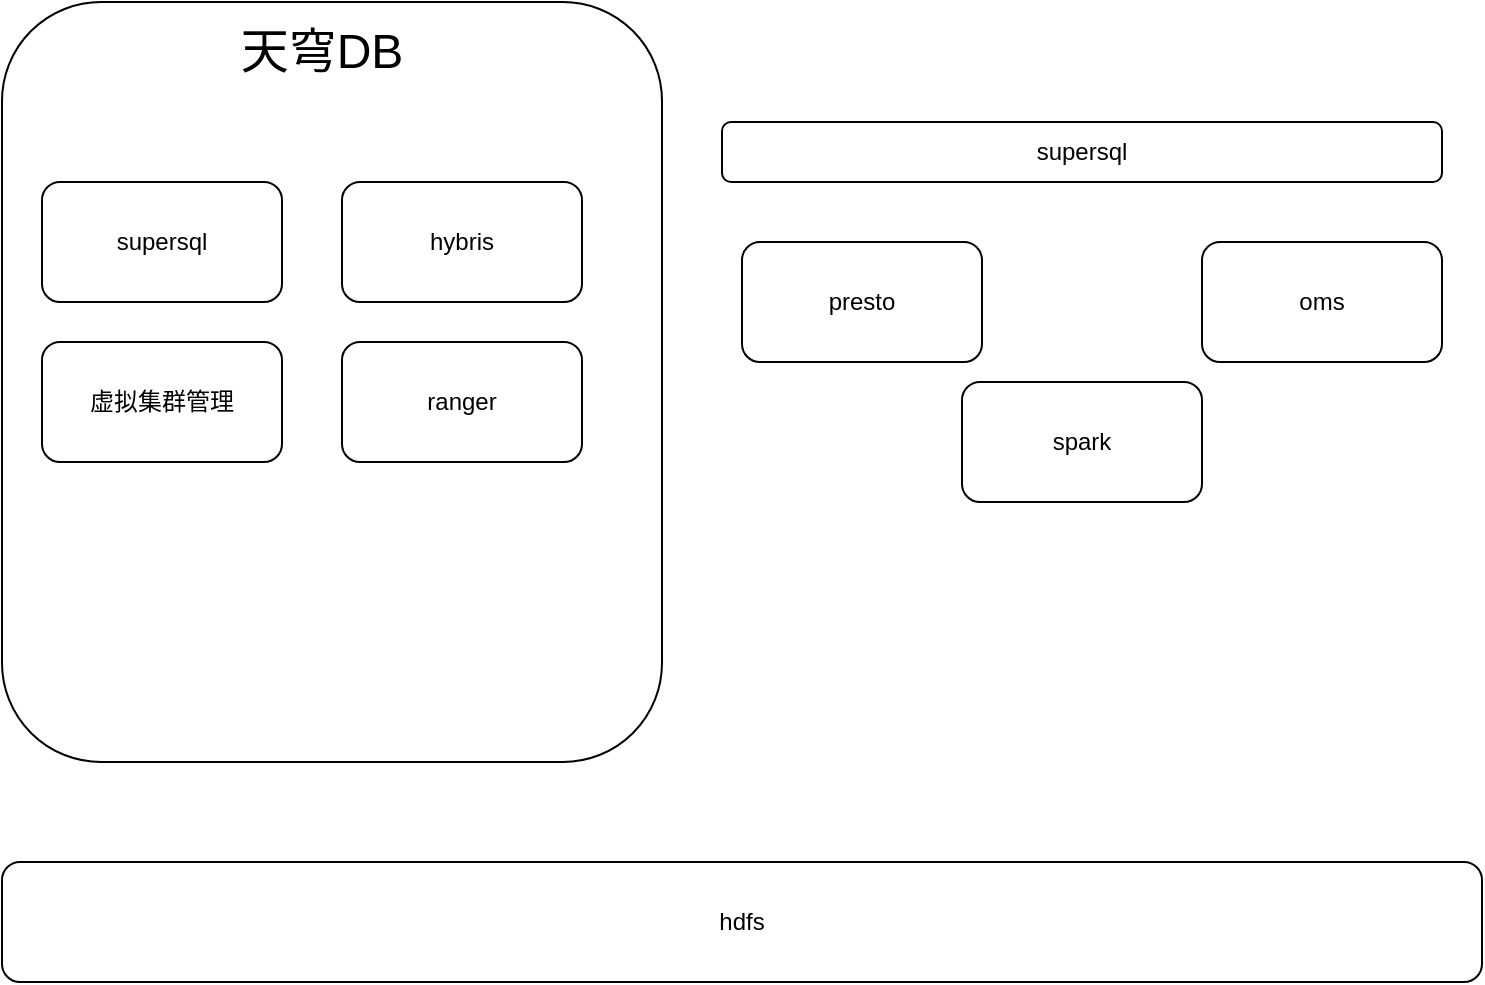 <mxfile version="21.0.10" type="github">
  <diagram name="Page-1" id="rwwSvc9GXQbOLDpHlsPt">
    <mxGraphModel dx="1505" dy="881" grid="1" gridSize="10" guides="1" tooltips="1" connect="1" arrows="1" fold="1" page="1" pageScale="1" pageWidth="827" pageHeight="1169" math="0" shadow="0">
      <root>
        <mxCell id="0" />
        <mxCell id="1" parent="0" />
        <mxCell id="qoSIT-62pR1oJo8wJ7Q4-1" value="" style="rounded=1;whiteSpace=wrap;html=1;align=left;" vertex="1" parent="1">
          <mxGeometry x="90" y="340" width="330" height="380" as="geometry" />
        </mxCell>
        <mxCell id="qoSIT-62pR1oJo8wJ7Q4-2" value="&lt;font style=&quot;font-size: 24px;&quot;&gt;天穹DB&lt;/font&gt;" style="text;html=1;strokeColor=none;fillColor=none;align=center;verticalAlign=middle;whiteSpace=wrap;rounded=0;" vertex="1" parent="1">
          <mxGeometry x="190" y="340" width="120" height="50" as="geometry" />
        </mxCell>
        <mxCell id="qoSIT-62pR1oJo8wJ7Q4-3" value="hybris" style="rounded=1;whiteSpace=wrap;html=1;" vertex="1" parent="1">
          <mxGeometry x="260" y="430" width="120" height="60" as="geometry" />
        </mxCell>
        <mxCell id="qoSIT-62pR1oJo8wJ7Q4-4" value="supersql" style="rounded=1;whiteSpace=wrap;html=1;" vertex="1" parent="1">
          <mxGeometry x="110" y="430" width="120" height="60" as="geometry" />
        </mxCell>
        <mxCell id="qoSIT-62pR1oJo8wJ7Q4-5" value="hdfs" style="rounded=1;whiteSpace=wrap;html=1;" vertex="1" parent="1">
          <mxGeometry x="90" y="770" width="740" height="60" as="geometry" />
        </mxCell>
        <mxCell id="qoSIT-62pR1oJo8wJ7Q4-6" value="oms" style="rounded=1;whiteSpace=wrap;html=1;" vertex="1" parent="1">
          <mxGeometry x="690" y="460" width="120" height="60" as="geometry" />
        </mxCell>
        <mxCell id="qoSIT-62pR1oJo8wJ7Q4-7" value="supersql" style="rounded=1;whiteSpace=wrap;html=1;" vertex="1" parent="1">
          <mxGeometry x="450" y="400" width="360" height="30" as="geometry" />
        </mxCell>
        <mxCell id="qoSIT-62pR1oJo8wJ7Q4-8" value="ranger" style="rounded=1;whiteSpace=wrap;html=1;" vertex="1" parent="1">
          <mxGeometry x="260" y="510" width="120" height="60" as="geometry" />
        </mxCell>
        <mxCell id="qoSIT-62pR1oJo8wJ7Q4-9" value="虚拟集群管理" style="rounded=1;whiteSpace=wrap;html=1;" vertex="1" parent="1">
          <mxGeometry x="110" y="510" width="120" height="60" as="geometry" />
        </mxCell>
        <mxCell id="qoSIT-62pR1oJo8wJ7Q4-10" value="presto" style="rounded=1;whiteSpace=wrap;html=1;" vertex="1" parent="1">
          <mxGeometry x="460" y="460" width="120" height="60" as="geometry" />
        </mxCell>
        <mxCell id="qoSIT-62pR1oJo8wJ7Q4-11" value="spark" style="rounded=1;whiteSpace=wrap;html=1;" vertex="1" parent="1">
          <mxGeometry x="570" y="530" width="120" height="60" as="geometry" />
        </mxCell>
      </root>
    </mxGraphModel>
  </diagram>
</mxfile>
